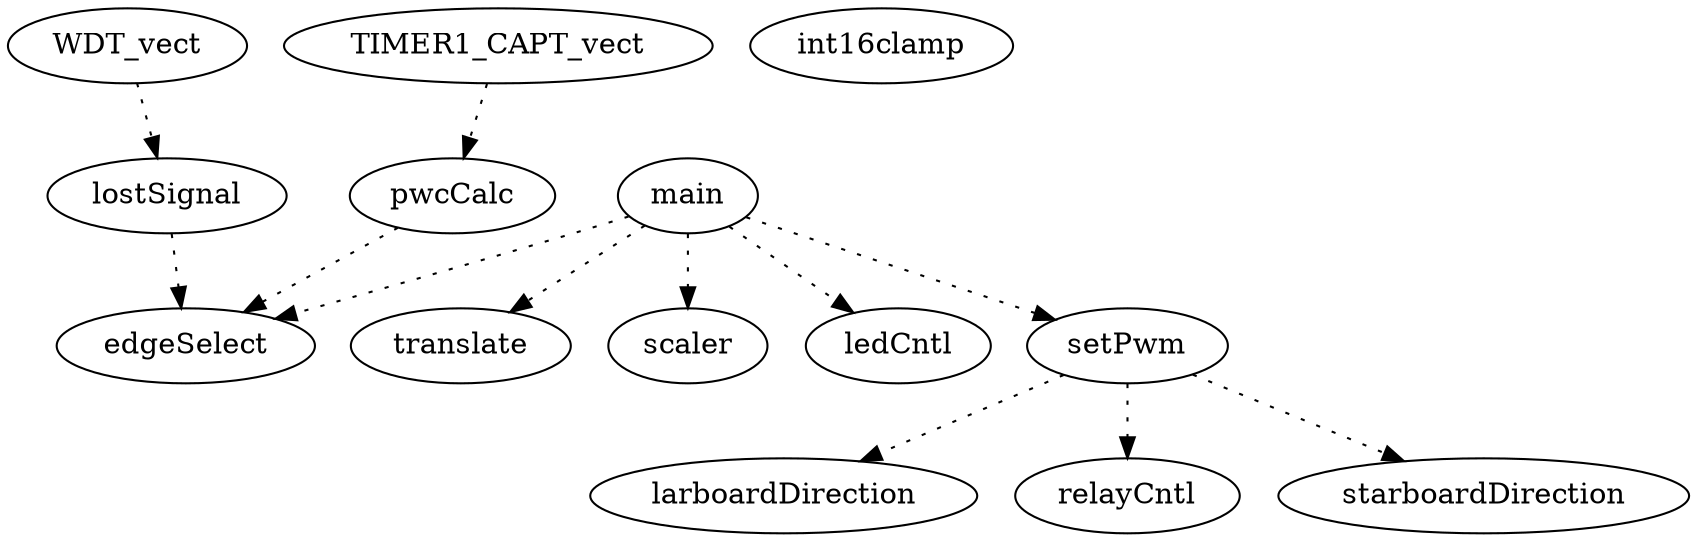 digraph callgraph {
"pwcCalc" -> "edgeSelect" [style=dotted];
"main" -> "translate" [style=dotted];
"main" -> "edgeSelect" [style=dotted];
"main" -> "scaler" [style=dotted];
"main" -> "ledCntl" [style=dotted];
"main" -> "setPwm" [style=dotted];
"lostSignal" -> "edgeSelect" [style=dotted];
"WDT_vect" -> "lostSignal" [style=dotted];
"TIMER1_CAPT_vect" -> "pwcCalc" [style=dotted];
"setPwm" -> "larboardDirection" [style=dotted];
"setPwm" -> "relayCntl" [style=dotted];
"setPwm" -> "starboardDirection" [style=dotted];
"int16clamp";
}
